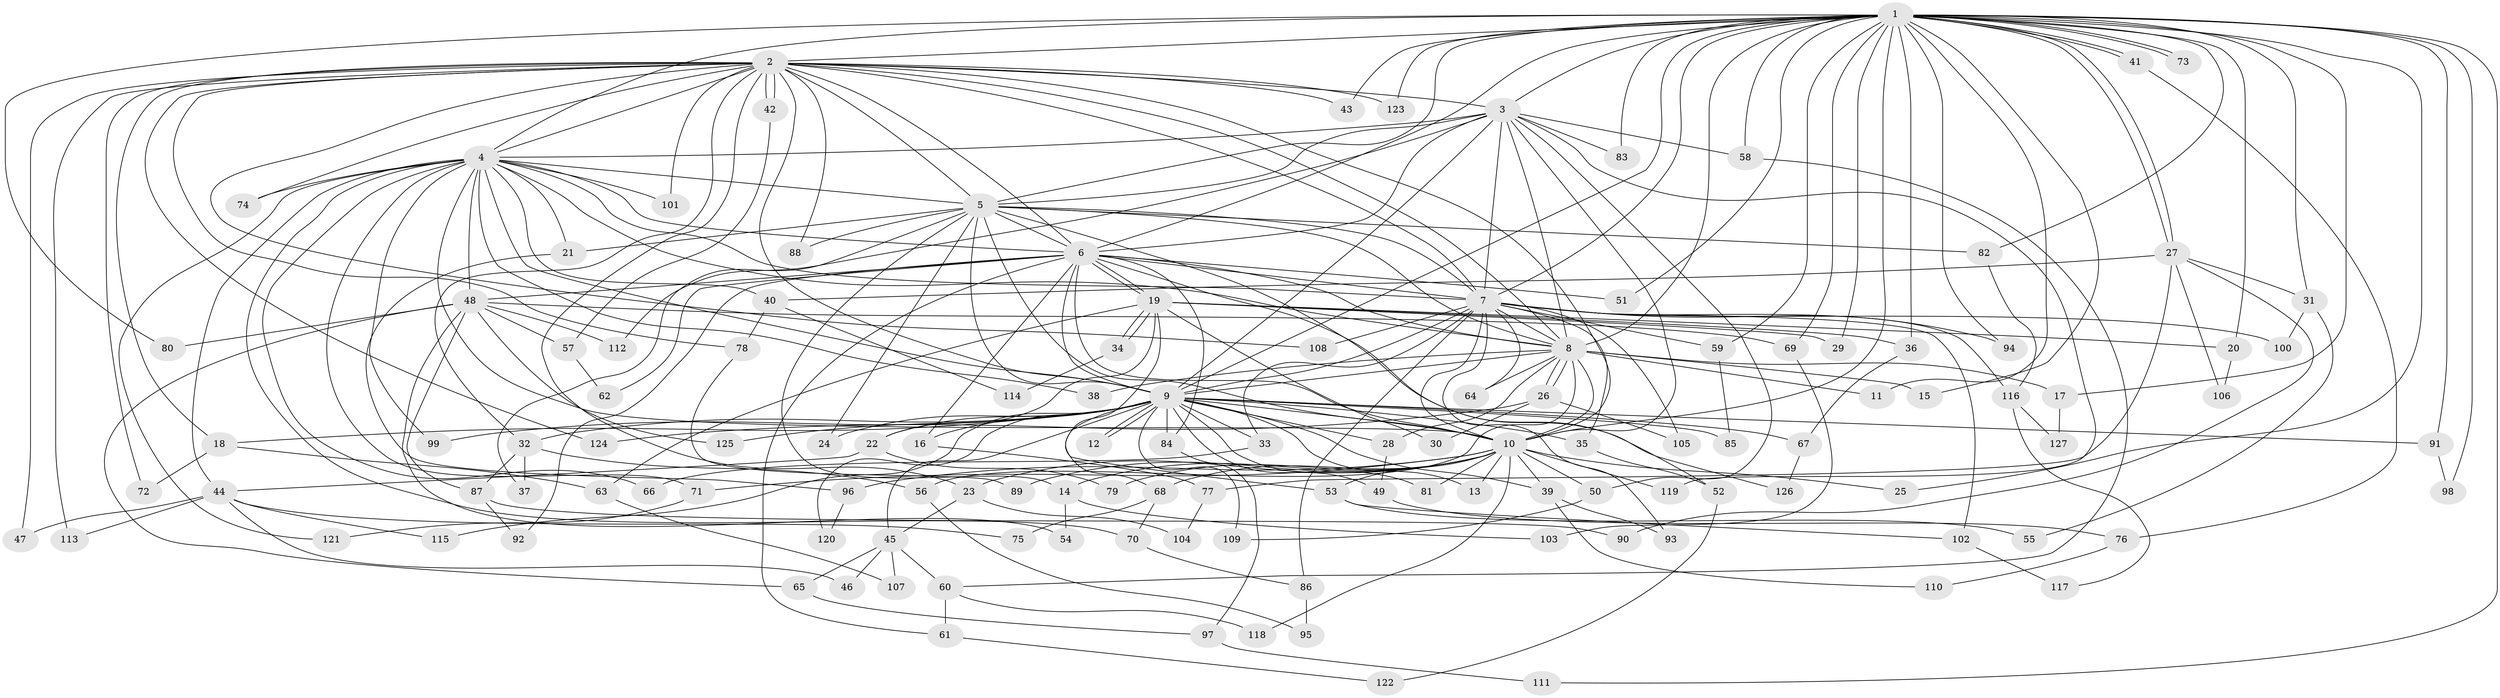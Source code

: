 // Generated by graph-tools (version 1.1) at 2025/43/03/09/25 04:43:14]
// undirected, 127 vertices, 279 edges
graph export_dot {
graph [start="1"]
  node [color=gray90,style=filled];
  1;
  2;
  3;
  4;
  5;
  6;
  7;
  8;
  9;
  10;
  11;
  12;
  13;
  14;
  15;
  16;
  17;
  18;
  19;
  20;
  21;
  22;
  23;
  24;
  25;
  26;
  27;
  28;
  29;
  30;
  31;
  32;
  33;
  34;
  35;
  36;
  37;
  38;
  39;
  40;
  41;
  42;
  43;
  44;
  45;
  46;
  47;
  48;
  49;
  50;
  51;
  52;
  53;
  54;
  55;
  56;
  57;
  58;
  59;
  60;
  61;
  62;
  63;
  64;
  65;
  66;
  67;
  68;
  69;
  70;
  71;
  72;
  73;
  74;
  75;
  76;
  77;
  78;
  79;
  80;
  81;
  82;
  83;
  84;
  85;
  86;
  87;
  88;
  89;
  90;
  91;
  92;
  93;
  94;
  95;
  96;
  97;
  98;
  99;
  100;
  101;
  102;
  103;
  104;
  105;
  106;
  107;
  108;
  109;
  110;
  111;
  112;
  113;
  114;
  115;
  116;
  117;
  118;
  119;
  120;
  121;
  122;
  123;
  124;
  125;
  126;
  127;
  1 -- 2;
  1 -- 3;
  1 -- 4;
  1 -- 5;
  1 -- 6;
  1 -- 7;
  1 -- 8;
  1 -- 9;
  1 -- 10;
  1 -- 11;
  1 -- 15;
  1 -- 17;
  1 -- 20;
  1 -- 25;
  1 -- 27;
  1 -- 27;
  1 -- 29;
  1 -- 31;
  1 -- 36;
  1 -- 41;
  1 -- 41;
  1 -- 43;
  1 -- 51;
  1 -- 58;
  1 -- 59;
  1 -- 69;
  1 -- 73;
  1 -- 73;
  1 -- 80;
  1 -- 82;
  1 -- 83;
  1 -- 91;
  1 -- 94;
  1 -- 98;
  1 -- 111;
  1 -- 123;
  2 -- 3;
  2 -- 4;
  2 -- 5;
  2 -- 6;
  2 -- 7;
  2 -- 8;
  2 -- 9;
  2 -- 10;
  2 -- 18;
  2 -- 23;
  2 -- 32;
  2 -- 42;
  2 -- 42;
  2 -- 43;
  2 -- 47;
  2 -- 72;
  2 -- 74;
  2 -- 78;
  2 -- 88;
  2 -- 101;
  2 -- 108;
  2 -- 113;
  2 -- 123;
  2 -- 124;
  3 -- 4;
  3 -- 5;
  3 -- 6;
  3 -- 7;
  3 -- 8;
  3 -- 9;
  3 -- 10;
  3 -- 50;
  3 -- 58;
  3 -- 83;
  3 -- 112;
  3 -- 119;
  4 -- 5;
  4 -- 6;
  4 -- 7;
  4 -- 8;
  4 -- 9;
  4 -- 10;
  4 -- 21;
  4 -- 38;
  4 -- 40;
  4 -- 44;
  4 -- 48;
  4 -- 66;
  4 -- 70;
  4 -- 71;
  4 -- 74;
  4 -- 99;
  4 -- 101;
  4 -- 121;
  5 -- 6;
  5 -- 7;
  5 -- 8;
  5 -- 9;
  5 -- 10;
  5 -- 14;
  5 -- 21;
  5 -- 24;
  5 -- 37;
  5 -- 52;
  5 -- 82;
  5 -- 88;
  6 -- 7;
  6 -- 8;
  6 -- 9;
  6 -- 10;
  6 -- 16;
  6 -- 19;
  6 -- 19;
  6 -- 48;
  6 -- 51;
  6 -- 61;
  6 -- 62;
  6 -- 84;
  6 -- 92;
  6 -- 126;
  7 -- 8;
  7 -- 9;
  7 -- 10;
  7 -- 33;
  7 -- 35;
  7 -- 59;
  7 -- 64;
  7 -- 86;
  7 -- 93;
  7 -- 94;
  7 -- 100;
  7 -- 102;
  7 -- 105;
  7 -- 108;
  7 -- 116;
  8 -- 9;
  8 -- 10;
  8 -- 11;
  8 -- 15;
  8 -- 17;
  8 -- 26;
  8 -- 26;
  8 -- 28;
  8 -- 38;
  8 -- 56;
  8 -- 64;
  9 -- 10;
  9 -- 12;
  9 -- 12;
  9 -- 13;
  9 -- 16;
  9 -- 18;
  9 -- 22;
  9 -- 24;
  9 -- 28;
  9 -- 32;
  9 -- 33;
  9 -- 35;
  9 -- 39;
  9 -- 45;
  9 -- 49;
  9 -- 67;
  9 -- 68;
  9 -- 81;
  9 -- 84;
  9 -- 85;
  9 -- 91;
  9 -- 99;
  9 -- 109;
  9 -- 115;
  9 -- 120;
  9 -- 125;
  10 -- 13;
  10 -- 14;
  10 -- 23;
  10 -- 25;
  10 -- 39;
  10 -- 50;
  10 -- 53;
  10 -- 68;
  10 -- 71;
  10 -- 79;
  10 -- 81;
  10 -- 89;
  10 -- 96;
  10 -- 118;
  10 -- 119;
  14 -- 54;
  14 -- 103;
  16 -- 77;
  17 -- 127;
  18 -- 63;
  18 -- 72;
  19 -- 20;
  19 -- 22;
  19 -- 29;
  19 -- 30;
  19 -- 34;
  19 -- 34;
  19 -- 36;
  19 -- 53;
  19 -- 63;
  20 -- 106;
  21 -- 96;
  22 -- 44;
  22 -- 79;
  23 -- 45;
  23 -- 104;
  26 -- 30;
  26 -- 105;
  26 -- 124;
  27 -- 31;
  27 -- 40;
  27 -- 77;
  27 -- 90;
  27 -- 106;
  28 -- 49;
  31 -- 55;
  31 -- 100;
  32 -- 37;
  32 -- 56;
  32 -- 87;
  33 -- 66;
  34 -- 114;
  35 -- 52;
  36 -- 67;
  39 -- 93;
  39 -- 110;
  40 -- 78;
  40 -- 114;
  41 -- 76;
  42 -- 57;
  44 -- 46;
  44 -- 47;
  44 -- 75;
  44 -- 113;
  44 -- 115;
  45 -- 46;
  45 -- 60;
  45 -- 65;
  45 -- 107;
  48 -- 54;
  48 -- 57;
  48 -- 65;
  48 -- 69;
  48 -- 80;
  48 -- 87;
  48 -- 112;
  48 -- 125;
  49 -- 76;
  50 -- 109;
  52 -- 122;
  53 -- 55;
  53 -- 102;
  56 -- 95;
  57 -- 62;
  58 -- 60;
  59 -- 85;
  60 -- 61;
  60 -- 118;
  61 -- 122;
  63 -- 107;
  65 -- 97;
  67 -- 126;
  68 -- 70;
  68 -- 75;
  69 -- 103;
  70 -- 86;
  71 -- 121;
  76 -- 110;
  77 -- 104;
  78 -- 89;
  82 -- 116;
  84 -- 97;
  86 -- 95;
  87 -- 90;
  87 -- 92;
  91 -- 98;
  96 -- 120;
  97 -- 111;
  102 -- 117;
  116 -- 117;
  116 -- 127;
}
